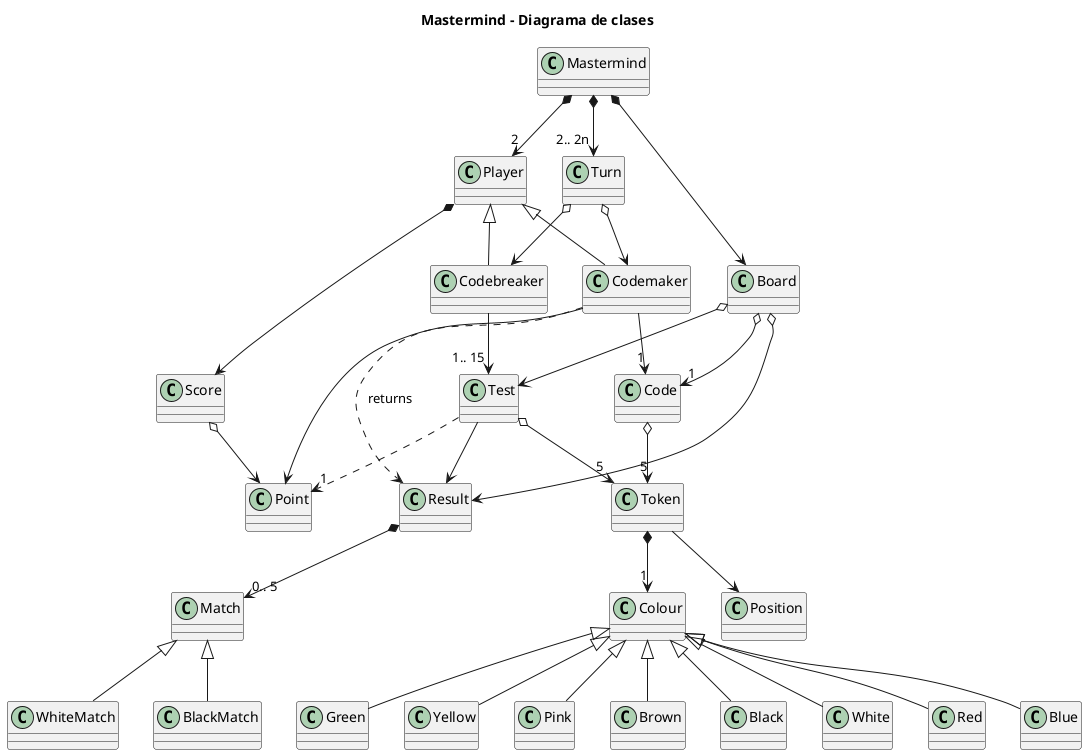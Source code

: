 @startuml

title Mastermind - Diagrama de clases

class Mastermind
class Board
class Position
together {
    together {
        class Codemaker
        class Code
    }
    together {
        class Codebreaker
        class Test
    }
}
class Token
class Colour
class Red
class Blue
class Green
class Yellow
class Pink
class Brown
class Black
class White
class Test
class Result
class Match
class WhiteMatch
class BlackMatch
class Score
class Point
class Turn
class Player


Mastermind *--> "2.. 2n" Turn
Mastermind *--> "2" Player
Mastermind *--> Board

Board o--> "1" Code
Board o--> Test
Board o--> Result


Code o--> "5" Token
Test o--> "5" Token
Token *--> "1" Colour
Token --> Position
Colour <|-- Red
Colour <|-- Blue
Colour <|-- Green
Colour <|-- Yellow
Colour <|-- Pink
Colour <|-- Brown
Colour <|-- Black
Colour <|-- White

Test --> Result
Test ..> "1" Point

Result *--> "0.. 5" Match 

Match <|-- WhiteMatch
Match <|-- BlackMatch

Player <|-- Codemaker
Player <|-- Codebreaker

Turn o-->  Codemaker
Turn o-->  Codebreaker

Codemaker --> "1" Code
Codebreaker --> "1.. 15" Test
Codemaker ..> Result : returns

Player *--> Score
Codemaker --> Point
Score o--> Point


@enduml